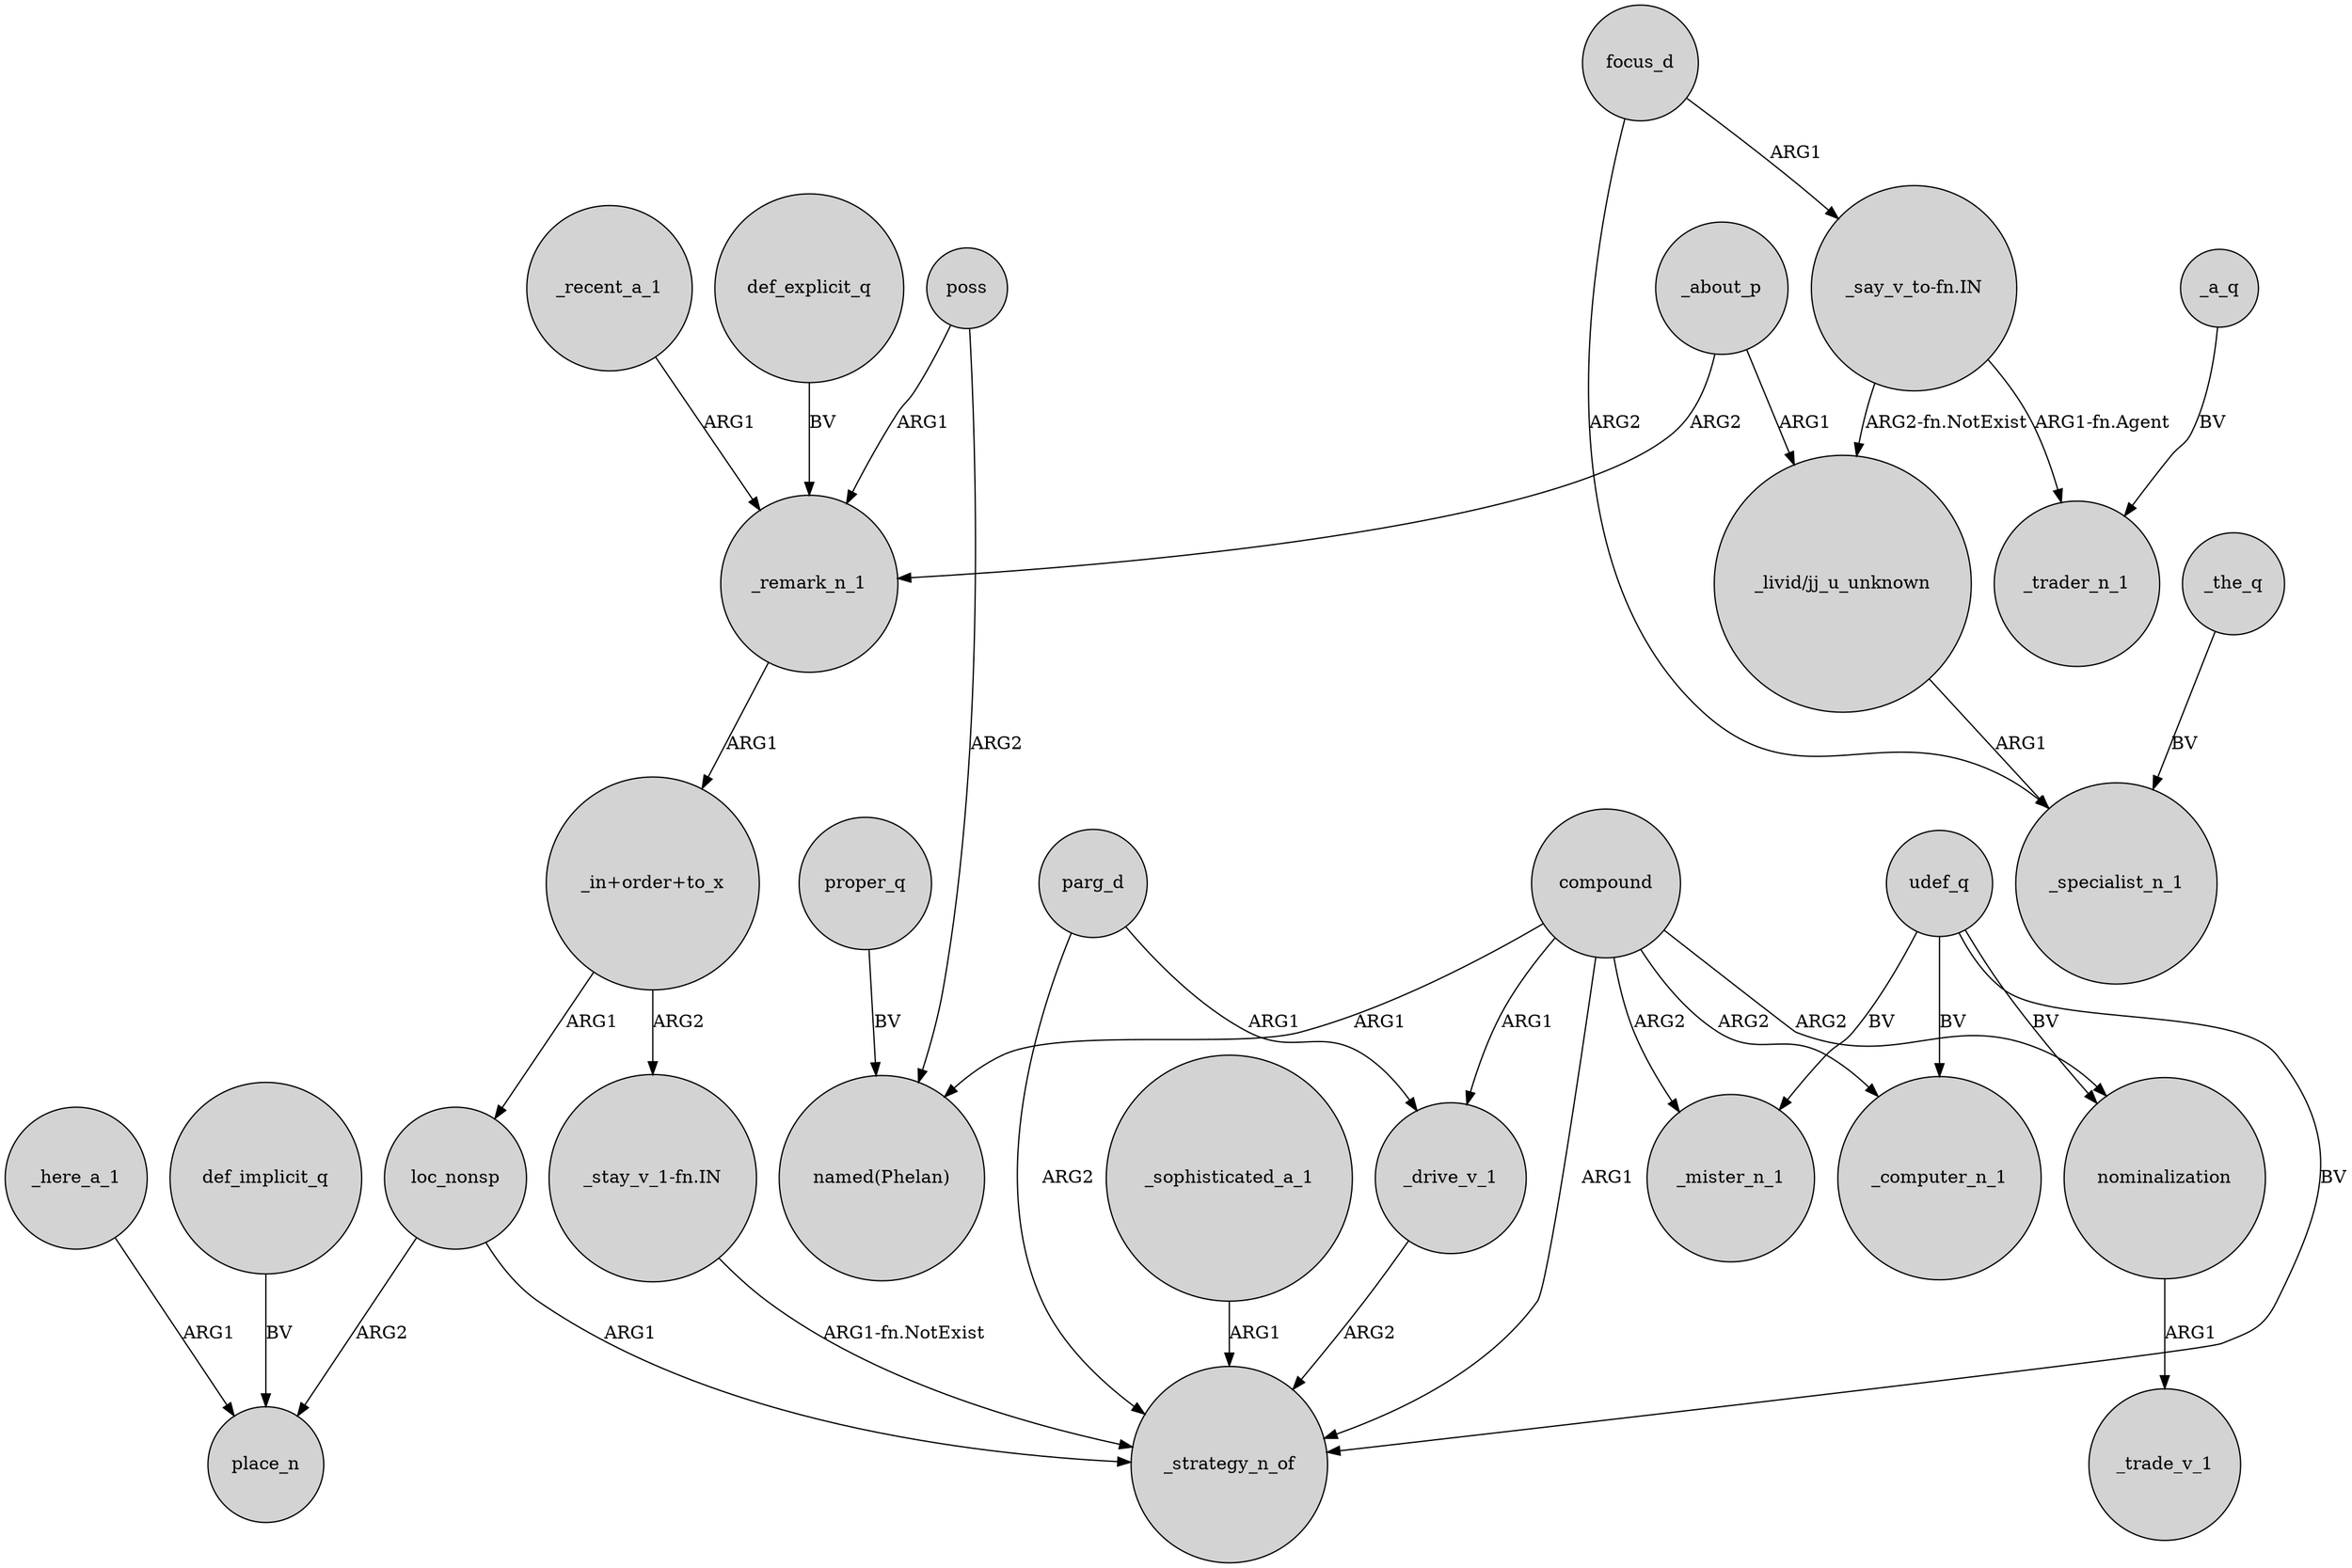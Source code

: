 digraph {
	node [shape=circle style=filled]
	parg_d -> _strategy_n_of [label=ARG2]
	_here_a_1 -> place_n [label=ARG1]
	poss -> _remark_n_1 [label=ARG1]
	"_in+order+to_x" -> "_stay_v_1-fn.IN" [label=ARG2]
	compound -> _drive_v_1 [label=ARG1]
	parg_d -> _drive_v_1 [label=ARG1]
	_remark_n_1 -> "_in+order+to_x" [label=ARG1]
	compound -> _mister_n_1 [label=ARG2]
	compound -> _strategy_n_of [label=ARG1]
	udef_q -> _mister_n_1 [label=BV]
	"_say_v_to-fn.IN" -> "_livid/jj_u_unknown" [label="ARG2-fn.NotExist"]
	compound -> nominalization [label=ARG2]
	def_implicit_q -> place_n [label=BV]
	nominalization -> _trade_v_1 [label=ARG1]
	_drive_v_1 -> _strategy_n_of [label=ARG2]
	udef_q -> _computer_n_1 [label=BV]
	compound -> _computer_n_1 [label=ARG2]
	"_stay_v_1-fn.IN" -> _strategy_n_of [label="ARG1-fn.NotExist"]
	"_livid/jj_u_unknown" -> _specialist_n_1 [label=ARG1]
	poss -> "named(Phelan)" [label=ARG2]
	_the_q -> _specialist_n_1 [label=BV]
	_about_p -> "_livid/jj_u_unknown" [label=ARG1]
	_a_q -> _trader_n_1 [label=BV]
	_about_p -> _remark_n_1 [label=ARG2]
	loc_nonsp -> _strategy_n_of [label=ARG1]
	compound -> "named(Phelan)" [label=ARG1]
	udef_q -> nominalization [label=BV]
	udef_q -> _strategy_n_of [label=BV]
	_recent_a_1 -> _remark_n_1 [label=ARG1]
	loc_nonsp -> place_n [label=ARG2]
	proper_q -> "named(Phelan)" [label=BV]
	def_explicit_q -> _remark_n_1 [label=BV]
	_sophisticated_a_1 -> _strategy_n_of [label=ARG1]
	focus_d -> _specialist_n_1 [label=ARG2]
	"_in+order+to_x" -> loc_nonsp [label=ARG1]
	focus_d -> "_say_v_to-fn.IN" [label=ARG1]
	"_say_v_to-fn.IN" -> _trader_n_1 [label="ARG1-fn.Agent"]
}

